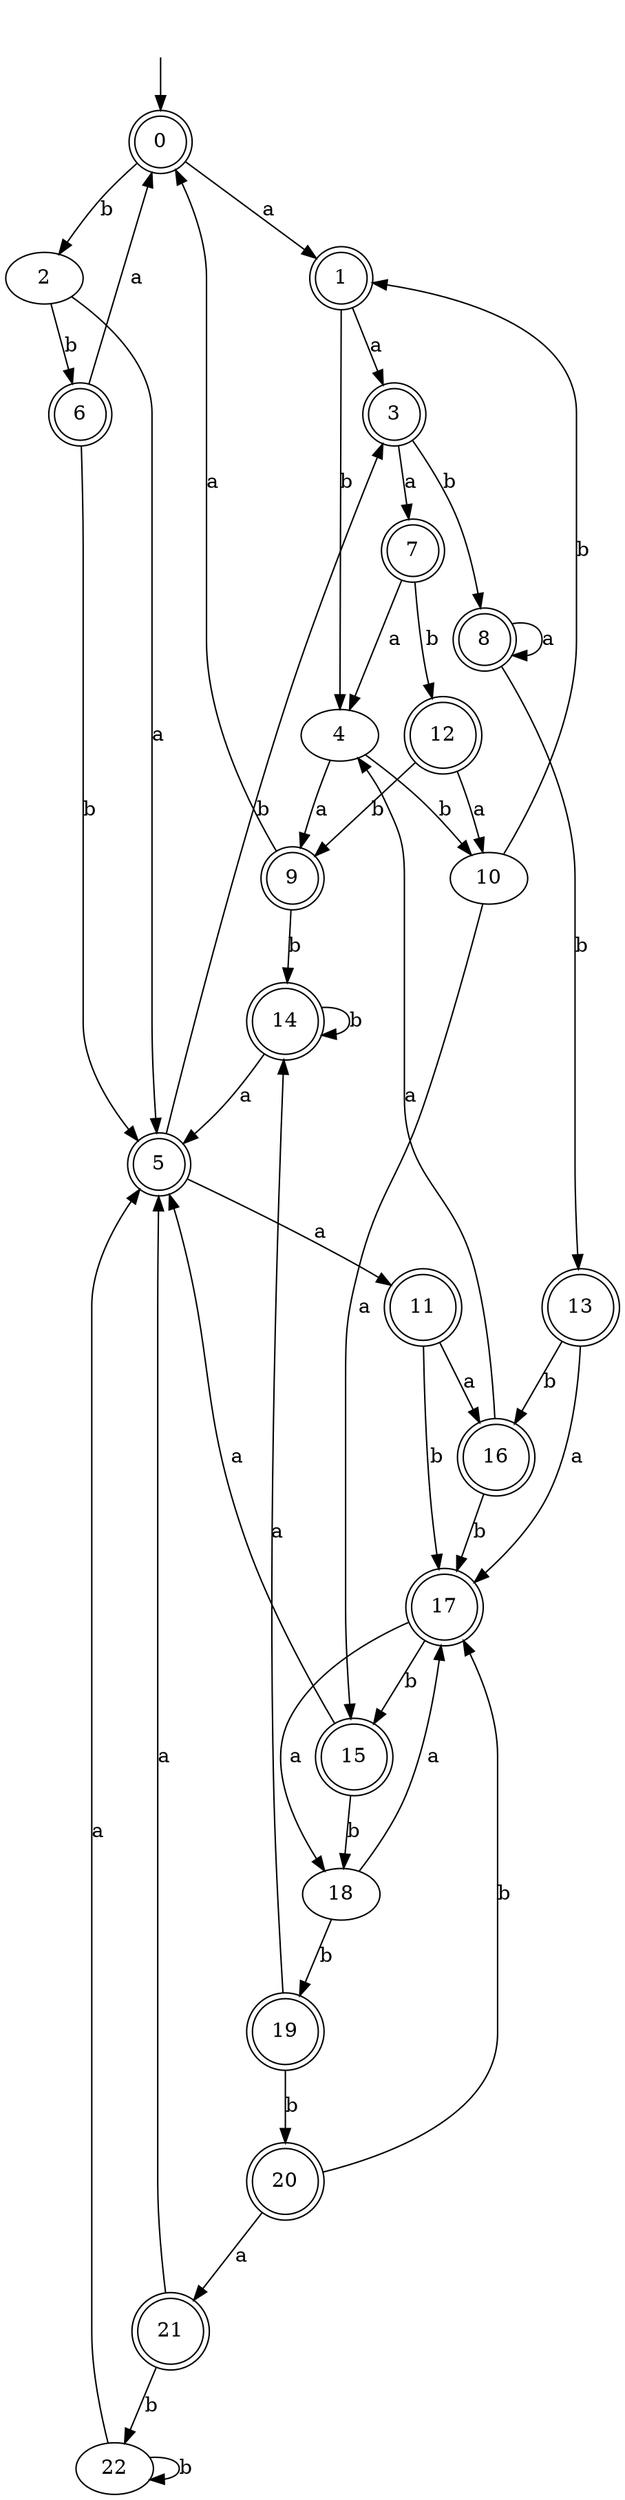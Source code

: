 digraph RandomDFA {
  __start0 [label="", shape=none];
  __start0 -> 0 [label=""];
  0 [shape=circle] [shape=doublecircle]
  0 -> 1 [label="a"]
  0 -> 2 [label="b"]
  1 [shape=doublecircle]
  1 -> 3 [label="a"]
  1 -> 4 [label="b"]
  2
  2 -> 5 [label="a"]
  2 -> 6 [label="b"]
  3 [shape=doublecircle]
  3 -> 7 [label="a"]
  3 -> 8 [label="b"]
  4
  4 -> 9 [label="a"]
  4 -> 10 [label="b"]
  5 [shape=doublecircle]
  5 -> 11 [label="a"]
  5 -> 3 [label="b"]
  6 [shape=doublecircle]
  6 -> 0 [label="a"]
  6 -> 5 [label="b"]
  7 [shape=doublecircle]
  7 -> 4 [label="a"]
  7 -> 12 [label="b"]
  8 [shape=doublecircle]
  8 -> 8 [label="a"]
  8 -> 13 [label="b"]
  9 [shape=doublecircle]
  9 -> 0 [label="a"]
  9 -> 14 [label="b"]
  10
  10 -> 15 [label="a"]
  10 -> 1 [label="b"]
  11 [shape=doublecircle]
  11 -> 16 [label="a"]
  11 -> 17 [label="b"]
  12 [shape=doublecircle]
  12 -> 10 [label="a"]
  12 -> 9 [label="b"]
  13 [shape=doublecircle]
  13 -> 17 [label="a"]
  13 -> 16 [label="b"]
  14 [shape=doublecircle]
  14 -> 5 [label="a"]
  14 -> 14 [label="b"]
  15 [shape=doublecircle]
  15 -> 5 [label="a"]
  15 -> 18 [label="b"]
  16 [shape=doublecircle]
  16 -> 4 [label="a"]
  16 -> 17 [label="b"]
  17 [shape=doublecircle]
  17 -> 18 [label="a"]
  17 -> 15 [label="b"]
  18
  18 -> 17 [label="a"]
  18 -> 19 [label="b"]
  19 [shape=doublecircle]
  19 -> 14 [label="a"]
  19 -> 20 [label="b"]
  20 [shape=doublecircle]
  20 -> 21 [label="a"]
  20 -> 17 [label="b"]
  21 [shape=doublecircle]
  21 -> 5 [label="a"]
  21 -> 22 [label="b"]
  22
  22 -> 5 [label="a"]
  22 -> 22 [label="b"]
}
